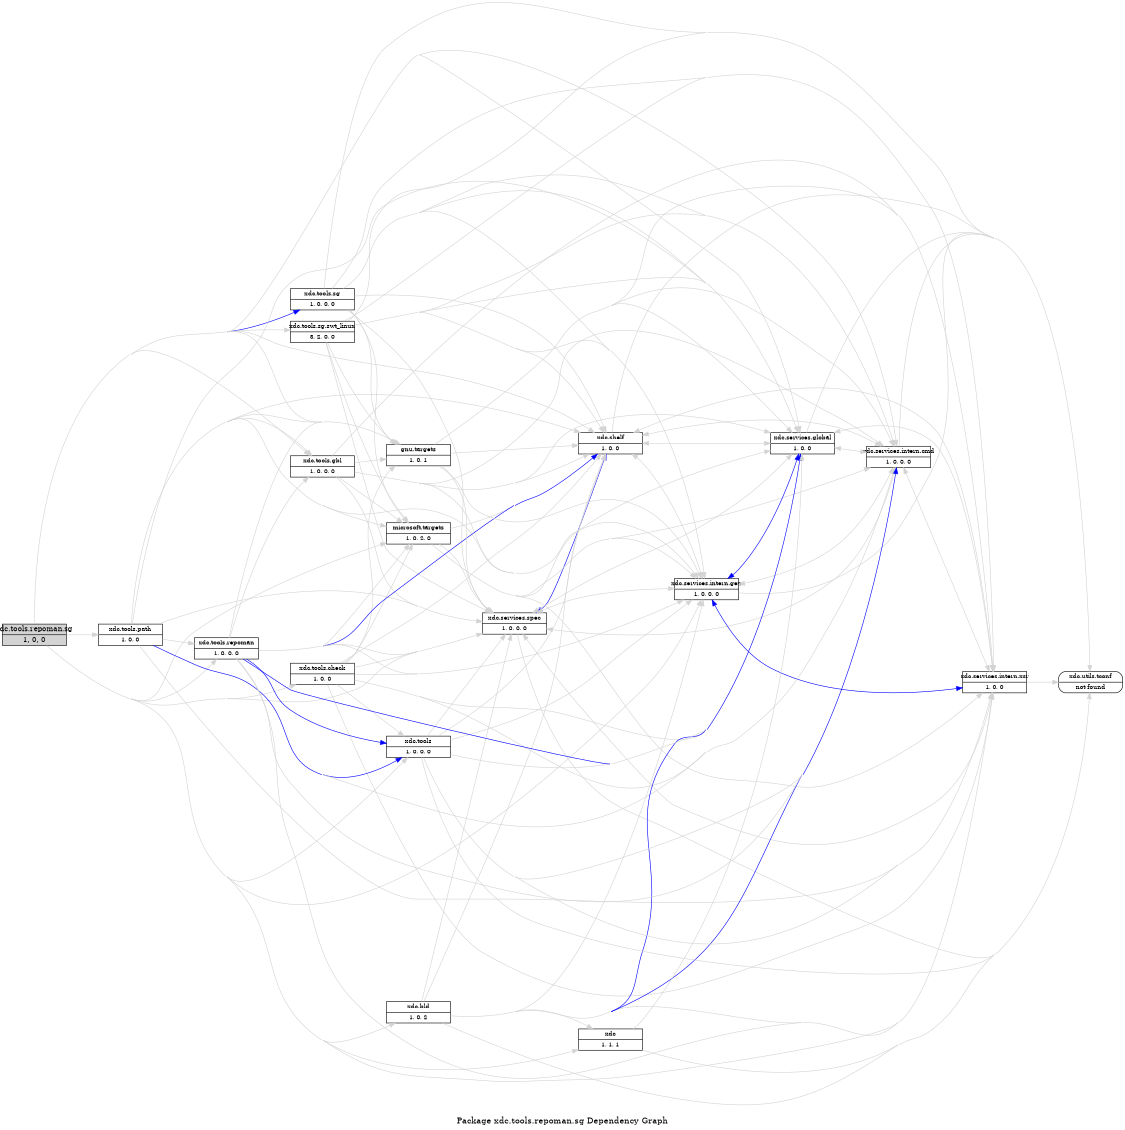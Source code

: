 digraph dependencies {
    label="\nPackage xdc.tools.repoman.sg Dependency Graph";
    size="7.5,10";
    rankdir=LR;
    ranksep=".75";
    concentrate="true";
    node [fixedsize=true, width=1.5, style=filled, color=black];
    node [font=Helvetica, fontsize=12, fillcolor=lightgrey];
    xdc_tools_repoman_sg [shape=record,label="xdc.tools.repoman.sg|1, 0, 0", URL="../../../../../../../../../../../rtree/install/trees/products/xdcprod-l05/product/Linux/xdctools_3_16_00_05_eng/packages/xdc/tools/repoman/sg/package/package.rel.xml"];
    node [fontsize=10, fillcolor=white];

    edge [style=solid, color=blue]
    xdc_tools_sg [shape=record,label="xdc.tools.sg|1, 0, 0, 0", URL="../../../../../../../../../../../rtree/install/trees/products/xdcprod-l05/product/Linux/xdctools_3_16_00_05_eng/packages/xdc/tools/sg/package/package.rel.svg"];
    xdc_tools_repoman_sg -> xdc_tools_sg;

    edge [style=solid, color=lightgrey]
    xdc_services_spec [shape=record,label="xdc.services.spec|1, 0, 0, 0", URL="../../../../../../../../../../../rtree/install/trees/products/xdcprod-l05/product/Linux/xdctools_3_16_00_05_eng/packages/xdc/services/spec/package/package.rel.svg"];
    xdc_tools_repoman_sg -> xdc_services_spec;
    xdc_shelf [shape=record,label="xdc.shelf|1, 0, 0", URL="../../../../../../../../../../../rtree/install/trees/products/xdcprod-l05/product/Linux/xdctools_3_16_00_05_eng/packages/xdc/shelf/package/package.rel.svg"];
    xdc_tools_repoman_sg -> xdc_shelf;
    microsoft_targets [shape=record,label="microsoft.targets|1, 0, 2, 0", URL="../../../../../../../../../../../rtree/install/trees/products/xdcprod-l05/product/Linux/xdctools_3_16_00_05_eng/packages/microsoft/targets/package/package.rel.svg"];
    xdc_tools_repoman_sg -> microsoft_targets;
    xdc_services_intern_gen [shape=record,label="xdc.services.intern.gen|1, 0, 0, 0", URL="../../../../../../../../../../../rtree/install/trees/products/xdcprod-l05/product/Linux/xdctools_3_16_00_05_eng/packages/xdc/services/intern/gen/package/package.rel.svg"];
    xdc_tools_repoman_sg -> xdc_services_intern_gen;
    xdc_tools_repoman_sg -> xdc_tools_sg;
    xdc_tools_sg_swt_linux [shape=record,label="xdc.tools.sg.swt_linux|3, 2, 0, 0", URL="../../../../../../../../../../../rtree/install/trees/products/xdcprod-l05/product/Linux/xdctools_3_16_00_05_eng/packages/xdc/tools/sg/swt_linux/package/package.rel.svg"];
    xdc_tools_repoman_sg -> xdc_tools_sg_swt_linux;
    xdc_tools_check [shape=record,label="xdc.tools.check|1, 0, 0", URL="../../../../../../../../../../../rtree/install/trees/products/xdcprod-l05/product/Linux/xdctools_3_16_00_05_eng/packages/xdc/tools/check/package/package.rel.svg"];
    xdc_tools_repoman_sg -> xdc_tools_check;
    xdc_services_intern_xsr [shape=record,label="xdc.services.intern.xsr|1, 0, 0", URL="../../../../../../../../../../../rtree/install/trees/products/xdcprod-l05/product/Linux/xdctools_3_16_00_05_eng/packages/xdc/services/intern/xsr/package/package.rel.svg"];
    xdc_tools_repoman_sg -> xdc_services_intern_xsr;
    xdc_tools_path [shape=record,label="xdc.tools.path|1, 0, 0", URL="../../../../../../../../../../../rtree/install/trees/products/xdcprod-l05/product/Linux/xdctools_3_16_00_05_eng/packages/xdc/tools/path/package/package.rel.svg"];
    xdc_tools_repoman_sg -> xdc_tools_path;
    xdc_tools_gbl [shape=record,label="xdc.tools.gbl|1, 0, 0, 0", URL="../../../../../../../../../../../rtree/install/trees/products/xdcprod-l05/product/Linux/xdctools_3_16_00_05_eng/packages/xdc/tools/gbl/package/package.rel.svg"];
    xdc_tools_repoman_sg -> xdc_tools_gbl;
    xdc_bld [shape=record,label="xdc.bld|1, 0, 2", URL="../../../../../../../../../../../rtree/install/trees/products/xdcprod-l05/product/Linux/xdctools_3_16_00_05_eng/packages/xdc/bld/package/package.rel.svg"];
    xdc_tools_repoman_sg -> xdc_bld;
    xdc_tools [shape=record,label="xdc.tools|1, 0, 0, 0", URL="../../../../../../../../../../../rtree/install/trees/products/xdcprod-l05/product/Linux/xdctools_3_16_00_05_eng/packages/xdc/tools/package/package.rel.svg"];
    xdc_tools_repoman_sg -> xdc_tools;
    xdc_services_intern_cmd [shape=record,label="xdc.services.intern.cmd|1, 0, 0, 0", URL="../../../../../../../../../../../rtree/install/trees/products/xdcprod-l05/product/Linux/xdctools_3_16_00_05_eng/packages/xdc/services/intern/cmd/package/package.rel.svg"];
    xdc_tools_repoman_sg -> xdc_services_intern_cmd;
    xdc_tools_repoman [shape=record,label="xdc.tools.repoman|1, 0, 0, 0", URL="../../../../../../../../../../../rtree/install/trees/products/xdcprod-l05/product/Linux/xdctools_3_16_00_05_eng/packages/xdc/tools/repoman/package/package.rel.svg"];
    xdc_tools_repoman_sg -> xdc_tools_repoman;
    gnu_targets [shape=record,label="gnu.targets|1, 0, 1", URL="../../../../../../../../../../../rtree/install/trees/products/xdcprod-l05/product/Linux/xdctools_3_16_00_05_eng/packages/gnu/targets/package/package.rel.svg"];
    xdc_tools_repoman_sg -> gnu_targets;
    xdc_services_global [shape=record,label="xdc.services.global|1, 0, 0", URL="../../../../../../../../../../../rtree/install/trees/products/xdcprod-l05/product/Linux/xdctools_3_16_00_05_eng/packages/xdc/services/global/package/package.rel.svg"];
    xdc_tools_repoman_sg -> xdc_services_global;
    xdc [shape=record,label="xdc|1, 1, 1", URL="../../../../../../../../../../../rtree/install/trees/products/xdcprod-l05/product/Linux/xdctools_3_16_00_05_eng/packages/xdc/package/package.rel.svg"];
    xdc_tools_repoman_sg -> xdc;

    edge [style=solid, color=blue]

    edge [style=solid, color=lightgrey]
    xdc_utils_tconf [shape=record,label="xdc.utils.tconf|not found"style=rounded, ];
    xdc -> xdc_utils_tconf;
    xdc -> xdc_services_global;

    edge [style=solid, color=blue]

    edge [style=solid, color=lightgrey]

    edge [style=solid, color=blue]

    edge [style=solid, color=lightgrey]
    xdc_services_global -> xdc_shelf;
    xdc_services_global -> xdc_services_intern_cmd;
    xdc_services_global -> xdc_services_intern_xsr;
    xdc_services_global -> xdc_services_intern_gen;
    xdc_services_global -> xdc_utils_tconf;
    xdc_services_global -> xdc_services_spec;

    edge [style=solid, color=blue]

    edge [style=solid, color=lightgrey]
    gnu_targets -> xdc_services_intern_cmd;
    gnu_targets -> xdc_services_intern_xsr;
    gnu_targets -> xdc_services_intern_gen;
    gnu_targets -> xdc_shelf;
    gnu_targets -> xdc_services_spec;
    gnu_targets -> xdc_services_global;

    edge [style=solid, color=blue]
    xdc_tools_repoman -> xdc_tools;
    xdc_tools_repoman -> xdc_shelf;
    xdc_tools_repoman -> xdc_services_global;

    edge [style=solid, color=lightgrey]
    xdc_tools_repoman -> xdc_tools;
    xdc_tools_repoman -> xdc_services_intern_cmd;
    xdc_tools_repoman -> xdc_services_intern_xsr;
    xdc_tools_repoman -> xdc_services_intern_gen;
    xdc_tools_repoman -> xdc_shelf;
    xdc_tools_repoman -> xdc_services_spec;
    xdc_tools_repoman -> microsoft_targets;
    xdc_tools_repoman -> gnu_targets;
    xdc_tools_repoman -> xdc_services_global;
    xdc_tools_repoman -> xdc_tools_gbl;

    edge [style=solid, color=blue]
    xdc_services_intern_cmd -> xdc_shelf;
    xdc_services_intern_cmd -> xdc_services_spec;
    xdc_services_intern_cmd -> xdc_services_global;
    xdc_services_intern_cmd -> xdc_services_intern_gen;

    edge [style=solid, color=lightgrey]
    xdc_services_intern_cmd -> xdc_shelf;
    xdc_services_intern_cmd -> xdc_services_intern_xsr;
    xdc_services_intern_cmd -> xdc_services_intern_gen;
    xdc_services_intern_cmd -> xdc_services_global;
    xdc_services_intern_cmd -> xdc_utils_tconf;
    xdc_services_intern_cmd -> xdc_services_spec;

    edge [style=solid, color=blue]

    edge [style=solid, color=lightgrey]
    xdc_tools -> xdc_shelf;
    xdc_tools -> xdc_services_intern_cmd;
    xdc_tools -> xdc_services_intern_xsr;
    xdc_tools -> xdc_services_intern_gen;
    xdc_tools -> xdc_services_global;
    xdc_tools -> xdc_utils_tconf;
    xdc_tools -> xdc_services_spec;

    edge [style=solid, color=blue]
    xdc_bld -> xdc_services_global;
    xdc_bld -> xdc_services_intern_cmd;

    edge [style=solid, color=lightgrey]
    xdc_bld -> xdc_shelf;
    xdc_bld -> xdc_services_intern_cmd;
    xdc_bld -> xdc_services_intern_xsr;
    xdc_bld -> xdc_services_intern_gen;
    xdc_bld -> xdc_services_global;
    xdc_bld -> xdc_utils_tconf;
    xdc_bld -> xdc;
    xdc_bld -> xdc_services_spec;

    edge [style=solid, color=blue]

    edge [style=solid, color=lightgrey]
    xdc_tools_gbl -> xdc_services_intern_cmd;
    xdc_tools_gbl -> xdc_services_intern_xsr;
    xdc_tools_gbl -> xdc_services_intern_gen;
    xdc_tools_gbl -> xdc_shelf;
    xdc_tools_gbl -> xdc_services_spec;
    xdc_tools_gbl -> microsoft_targets;
    xdc_tools_gbl -> gnu_targets;
    xdc_tools_gbl -> xdc_services_global;

    edge [style=solid, color=blue]
    xdc_tools_path -> xdc_tools;

    edge [style=solid, color=lightgrey]
    xdc_tools_path -> xdc_tools;
    xdc_tools_path -> xdc_tools_repoman;
    xdc_tools_path -> xdc_services_intern_cmd;
    xdc_tools_path -> xdc_services_intern_xsr;
    xdc_tools_path -> xdc_services_intern_gen;
    xdc_tools_path -> xdc_shelf;
    xdc_tools_path -> xdc_services_spec;
    xdc_tools_path -> microsoft_targets;
    xdc_tools_path -> gnu_targets;
    xdc_tools_path -> xdc_services_global;
    xdc_tools_path -> xdc_tools_gbl;

    edge [style=solid, color=blue]
    xdc_services_intern_xsr -> xdc_services_global;

    edge [style=solid, color=lightgrey]
    xdc_services_intern_xsr -> xdc_shelf;
    xdc_services_intern_xsr -> xdc_services_intern_cmd;
    xdc_services_intern_xsr -> xdc_services_intern_gen;
    xdc_services_intern_xsr -> xdc_services_global;
    xdc_services_intern_xsr -> xdc_utils_tconf;
    xdc_services_intern_xsr -> xdc_services_spec;

    edge [style=solid, color=blue]

    edge [style=solid, color=lightgrey]
    xdc_tools_check -> xdc_tools;
    xdc_tools_check -> xdc_services_intern_cmd;
    xdc_tools_check -> xdc_services_intern_xsr;
    xdc_tools_check -> xdc_services_intern_gen;
    xdc_tools_check -> xdc_shelf;
    xdc_tools_check -> xdc_services_spec;
    xdc_tools_check -> microsoft_targets;
    xdc_tools_check -> gnu_targets;
    xdc_tools_check -> xdc_services_global;

    edge [style=solid, color=blue]

    edge [style=solid, color=lightgrey]
    xdc_tools_sg_swt_linux -> xdc_shelf;
    xdc_tools_sg_swt_linux -> xdc_services_intern_cmd;
    xdc_tools_sg_swt_linux -> xdc_services_intern_xsr;
    xdc_tools_sg_swt_linux -> xdc_services_intern_gen;
    xdc_tools_sg_swt_linux -> gnu_targets;
    xdc_tools_sg_swt_linux -> microsoft_targets;
    xdc_tools_sg_swt_linux -> xdc_services_global;
    xdc_tools_sg_swt_linux -> xdc_utils_tconf;
    xdc_tools_sg_swt_linux -> xdc_services_spec;

    edge [style=solid, color=blue]
    xdc_services_intern_gen -> xdc_shelf;
    xdc_services_intern_gen -> xdc_services_spec;
    xdc_services_intern_gen -> xdc_services_global;
    xdc_services_intern_gen -> xdc_services_intern_xsr;

    edge [style=solid, color=lightgrey]
    xdc_services_intern_gen -> xdc_shelf;
    xdc_services_intern_gen -> xdc_services_intern_cmd;
    xdc_services_intern_gen -> xdc_services_intern_xsr;
    xdc_services_intern_gen -> xdc_services_global;
    xdc_services_intern_gen -> xdc_utils_tconf;
    xdc_services_intern_gen -> xdc_services_spec;

    edge [style=solid, color=blue]

    edge [style=solid, color=lightgrey]
    microsoft_targets -> xdc_services_intern_cmd;
    microsoft_targets -> xdc_services_intern_xsr;
    microsoft_targets -> xdc_services_intern_gen;
    microsoft_targets -> xdc_shelf;
    microsoft_targets -> xdc_services_spec;
    microsoft_targets -> xdc_services_global;

    edge [style=solid, color=blue]

    edge [style=solid, color=lightgrey]
    xdc_shelf -> xdc_services_intern_cmd;
    xdc_shelf -> xdc_services_intern_xsr;
    xdc_shelf -> xdc_services_intern_gen;
    xdc_shelf -> xdc_services_global;
    xdc_shelf -> xdc_utils_tconf;
    xdc_shelf -> xdc_services_spec;

    edge [style=solid, color=blue]
    xdc_services_spec -> xdc_shelf;

    edge [style=solid, color=lightgrey]
    xdc_services_spec -> xdc_shelf;
    xdc_services_spec -> xdc_services_intern_cmd;
    xdc_services_spec -> xdc_services_intern_xsr;
    xdc_services_spec -> xdc_services_intern_gen;
    xdc_services_spec -> xdc_services_global;
    xdc_services_spec -> xdc_utils_tconf;

    edge [style=solid, color=blue]

    edge [style=solid, color=lightgrey]
    xdc_tools_sg -> xdc_shelf;
    xdc_tools_sg -> xdc_services_intern_cmd;
    xdc_tools_sg -> xdc_services_intern_xsr;
    xdc_tools_sg -> xdc_services_intern_gen;
    xdc_tools_sg -> gnu_targets;
    xdc_tools_sg -> microsoft_targets;
    xdc_tools_sg -> xdc_services_global;
    xdc_tools_sg -> xdc_utils_tconf;
    xdc_tools_sg -> xdc_services_spec;
}

